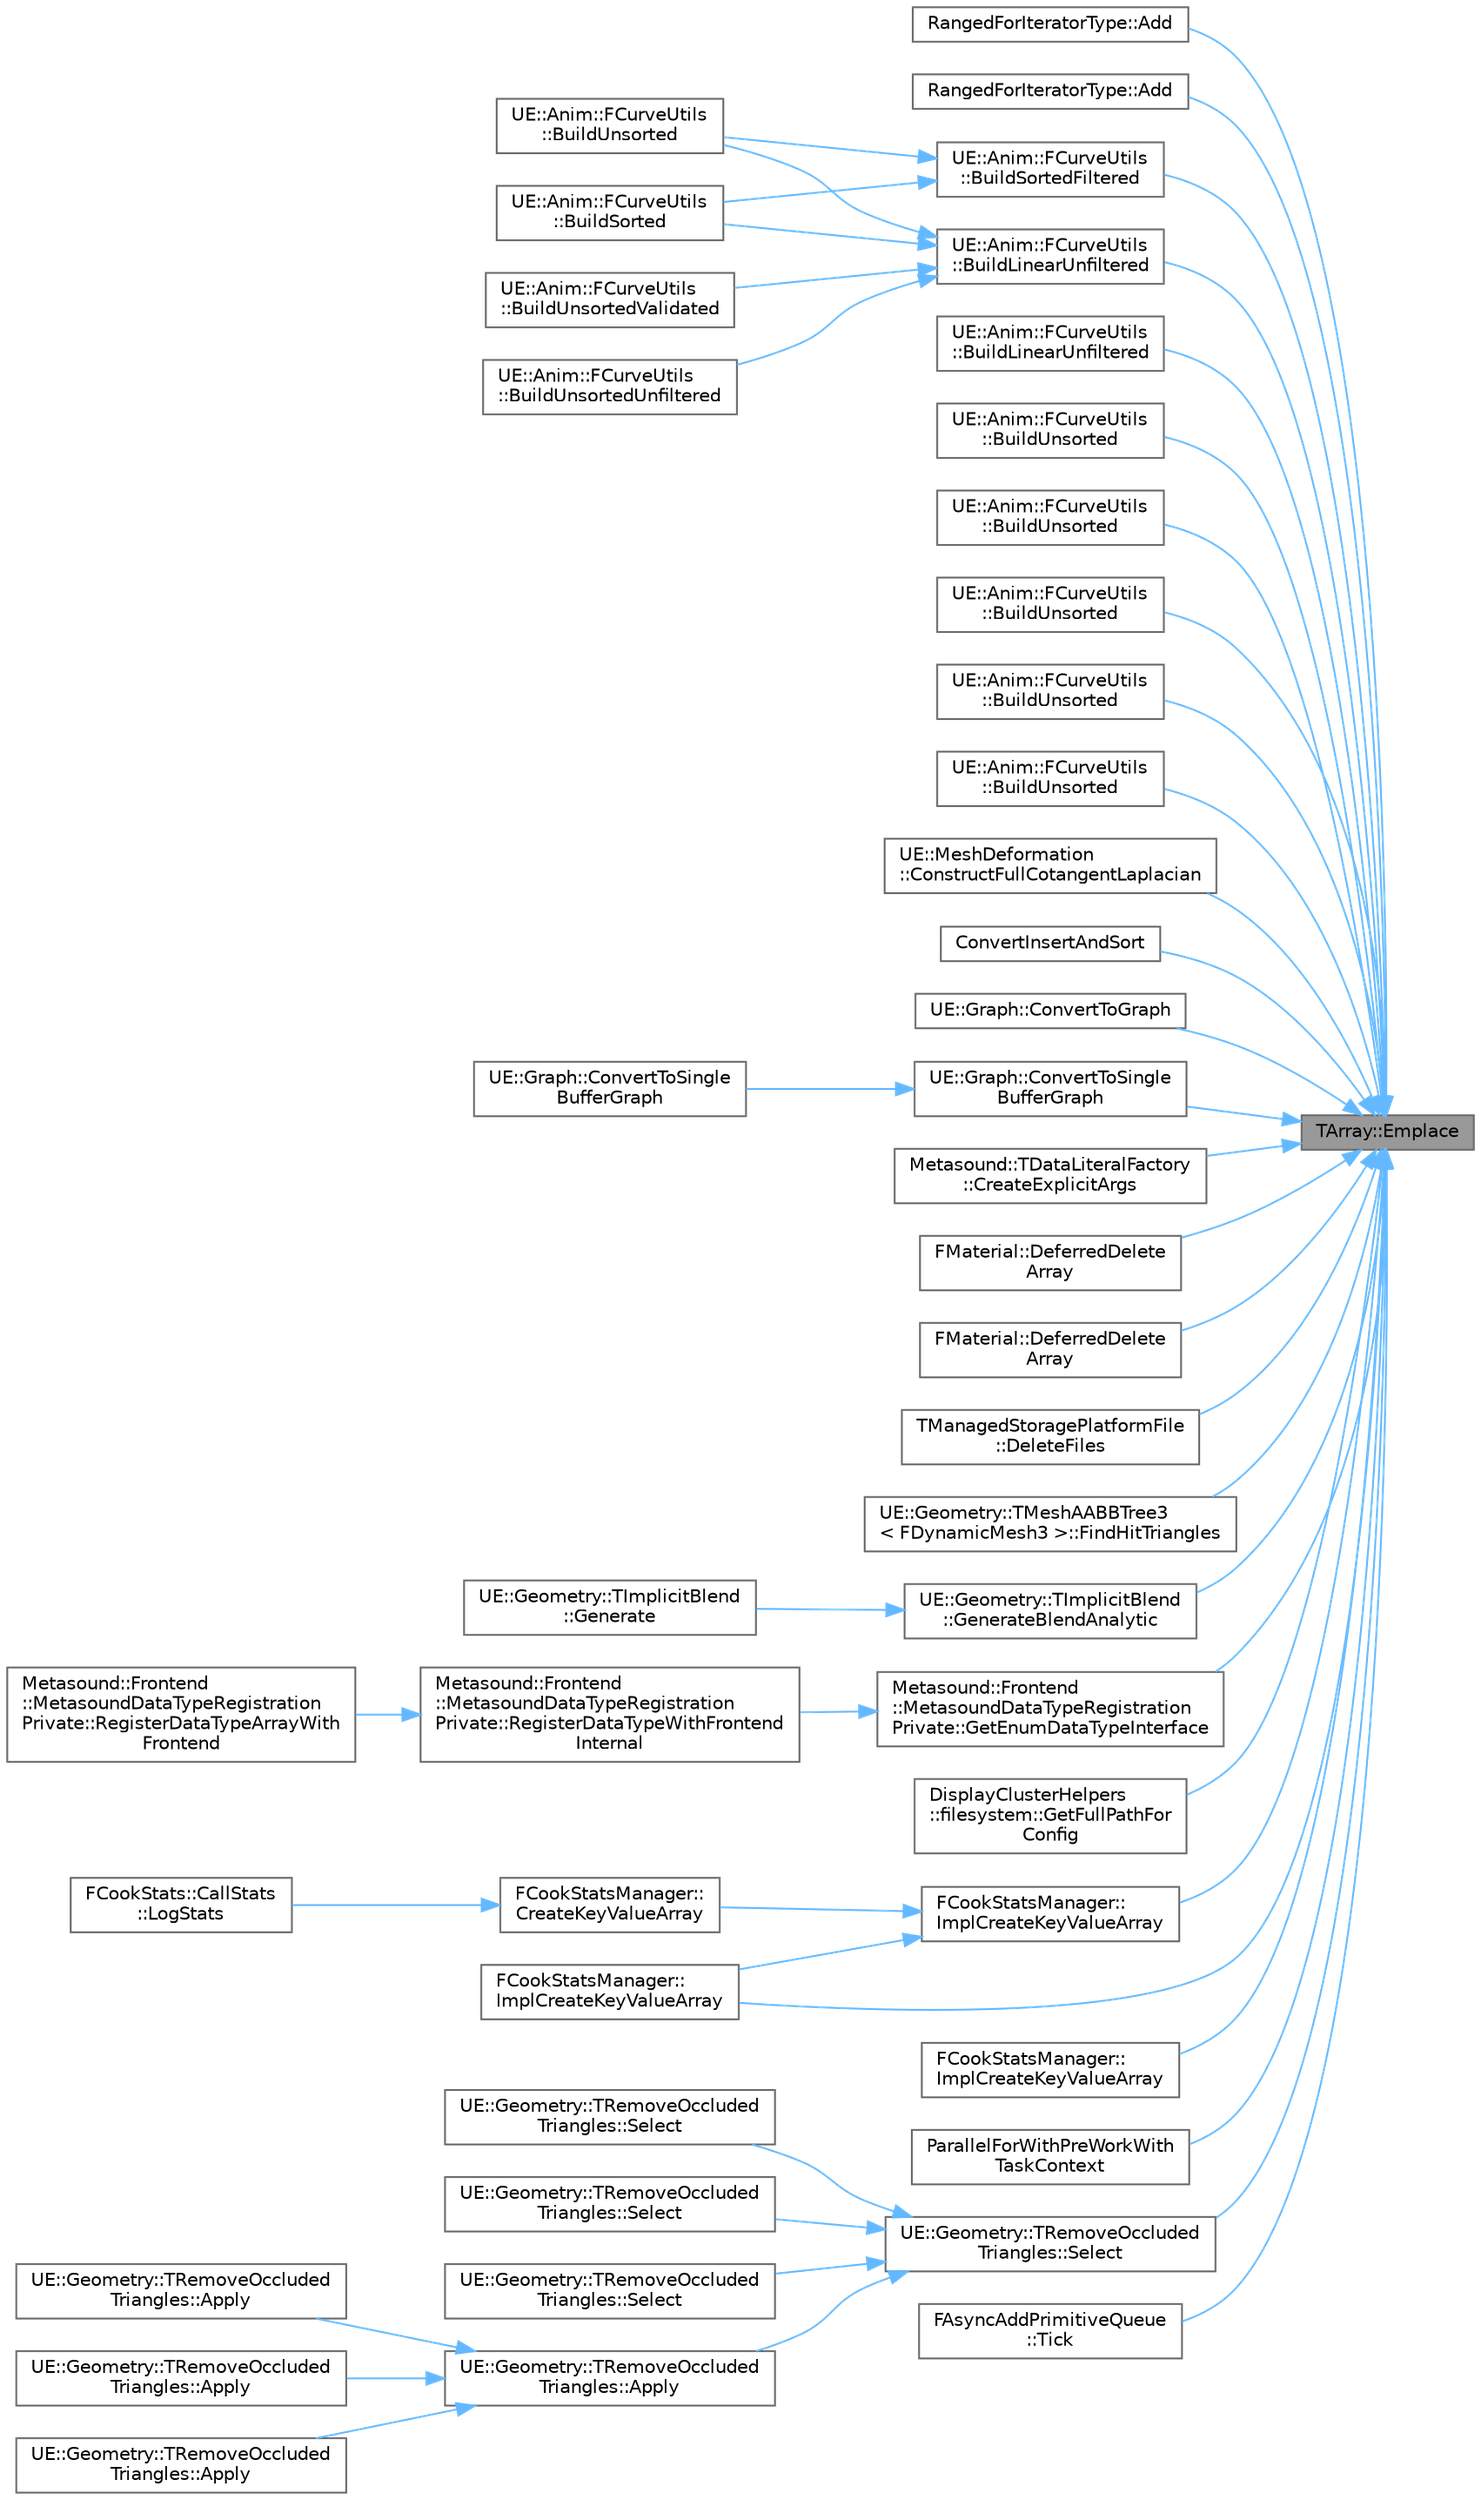 digraph "TArray::Emplace"
{
 // INTERACTIVE_SVG=YES
 // LATEX_PDF_SIZE
  bgcolor="transparent";
  edge [fontname=Helvetica,fontsize=10,labelfontname=Helvetica,labelfontsize=10];
  node [fontname=Helvetica,fontsize=10,shape=box,height=0.2,width=0.4];
  rankdir="RL";
  Node1 [id="Node000001",label="TArray::Emplace",height=0.2,width=0.4,color="gray40", fillcolor="grey60", style="filled", fontcolor="black",tooltip="Constructs a new item at the end of the array, possibly reallocating the whole array to fit."];
  Node1 -> Node2 [id="edge1_Node000001_Node000002",dir="back",color="steelblue1",style="solid",tooltip=" "];
  Node2 [id="Node000002",label="RangedForIteratorType::Add",height=0.2,width=0.4,color="grey40", fillcolor="white", style="filled",URL="$d4/d52/classTArray.html#ac2eb128d0c8d0350eaba22caccf01995",tooltip=" "];
  Node1 -> Node3 [id="edge2_Node000001_Node000003",dir="back",color="steelblue1",style="solid",tooltip=" "];
  Node3 [id="Node000003",label="RangedForIteratorType::Add",height=0.2,width=0.4,color="grey40", fillcolor="white", style="filled",URL="$d4/d52/classTArray.html#a94f6bf2bef04382fc79010abad57d823",tooltip=" "];
  Node1 -> Node4 [id="edge3_Node000001_Node000004",dir="back",color="steelblue1",style="solid",tooltip=" "];
  Node4 [id="Node000004",label="UE::Anim::FCurveUtils\l::BuildLinearUnfiltered",height=0.2,width=0.4,color="grey40", fillcolor="white", style="filled",URL="$d7/d7e/structUE_1_1Anim_1_1FCurveUtils.html#a0650b0c92ad44a33d137b6135943d621",tooltip=" "];
  Node4 -> Node5 [id="edge4_Node000004_Node000005",dir="back",color="steelblue1",style="solid",tooltip=" "];
  Node5 [id="Node000005",label="UE::Anim::FCurveUtils\l::BuildSorted",height=0.2,width=0.4,color="grey40", fillcolor="white", style="filled",URL="$d7/d7e/structUE_1_1Anim_1_1FCurveUtils.html#adfc5d61f31d62d6a324b0db8a50a5bd7",tooltip=" "];
  Node4 -> Node6 [id="edge5_Node000004_Node000006",dir="back",color="steelblue1",style="solid",tooltip=" "];
  Node6 [id="Node000006",label="UE::Anim::FCurveUtils\l::BuildUnsorted",height=0.2,width=0.4,color="grey40", fillcolor="white", style="filled",URL="$d7/d7e/structUE_1_1Anim_1_1FCurveUtils.html#a057de551fa386ad635d95cd05788b0b7",tooltip=" "];
  Node4 -> Node7 [id="edge6_Node000004_Node000007",dir="back",color="steelblue1",style="solid",tooltip=" "];
  Node7 [id="Node000007",label="UE::Anim::FCurveUtils\l::BuildUnsortedUnfiltered",height=0.2,width=0.4,color="grey40", fillcolor="white", style="filled",URL="$d7/d7e/structUE_1_1Anim_1_1FCurveUtils.html#a3de2de3f8cfa4aa305375f22e323d2dc",tooltip=" "];
  Node4 -> Node8 [id="edge7_Node000004_Node000008",dir="back",color="steelblue1",style="solid",tooltip=" "];
  Node8 [id="Node000008",label="UE::Anim::FCurveUtils\l::BuildUnsortedValidated",height=0.2,width=0.4,color="grey40", fillcolor="white", style="filled",URL="$d7/d7e/structUE_1_1Anim_1_1FCurveUtils.html#a2c7c895523bf25c37a4b93ee6dce7af8",tooltip=" "];
  Node1 -> Node9 [id="edge8_Node000001_Node000009",dir="back",color="steelblue1",style="solid",tooltip=" "];
  Node9 [id="Node000009",label="UE::Anim::FCurveUtils\l::BuildLinearUnfiltered",height=0.2,width=0.4,color="grey40", fillcolor="white", style="filled",URL="$d7/d7e/structUE_1_1Anim_1_1FCurveUtils.html#a4d95410603236046e692df24d77d9cf5",tooltip=" "];
  Node1 -> Node10 [id="edge9_Node000001_Node000010",dir="back",color="steelblue1",style="solid",tooltip=" "];
  Node10 [id="Node000010",label="UE::Anim::FCurveUtils\l::BuildSortedFiltered",height=0.2,width=0.4,color="grey40", fillcolor="white", style="filled",URL="$d7/d7e/structUE_1_1Anim_1_1FCurveUtils.html#a9bcdcbf2f740cf299d504e20bbe43791",tooltip=" "];
  Node10 -> Node5 [id="edge10_Node000010_Node000005",dir="back",color="steelblue1",style="solid",tooltip=" "];
  Node10 -> Node6 [id="edge11_Node000010_Node000006",dir="back",color="steelblue1",style="solid",tooltip=" "];
  Node1 -> Node11 [id="edge12_Node000001_Node000011",dir="back",color="steelblue1",style="solid",tooltip=" "];
  Node11 [id="Node000011",label="UE::Anim::FCurveUtils\l::BuildUnsorted",height=0.2,width=0.4,color="grey40", fillcolor="white", style="filled",URL="$d7/d7e/structUE_1_1Anim_1_1FCurveUtils.html#aaf5c3cd41a9354f83a3011f0b70fddaf",tooltip=" "];
  Node1 -> Node12 [id="edge13_Node000001_Node000012",dir="back",color="steelblue1",style="solid",tooltip=" "];
  Node12 [id="Node000012",label="UE::Anim::FCurveUtils\l::BuildUnsorted",height=0.2,width=0.4,color="grey40", fillcolor="white", style="filled",URL="$d7/d7e/structUE_1_1Anim_1_1FCurveUtils.html#a3125fa6b3f902bf2ce7d74a780d5121d",tooltip=" "];
  Node1 -> Node13 [id="edge14_Node000001_Node000013",dir="back",color="steelblue1",style="solid",tooltip=" "];
  Node13 [id="Node000013",label="UE::Anim::FCurveUtils\l::BuildUnsorted",height=0.2,width=0.4,color="grey40", fillcolor="white", style="filled",URL="$d7/d7e/structUE_1_1Anim_1_1FCurveUtils.html#a4b65df1423a5597018d9f501a090f5b0",tooltip=" "];
  Node1 -> Node14 [id="edge15_Node000001_Node000014",dir="back",color="steelblue1",style="solid",tooltip=" "];
  Node14 [id="Node000014",label="UE::Anim::FCurveUtils\l::BuildUnsorted",height=0.2,width=0.4,color="grey40", fillcolor="white", style="filled",URL="$d7/d7e/structUE_1_1Anim_1_1FCurveUtils.html#a4bc624cc91dd5f52e30da83c07bacebc",tooltip=" "];
  Node1 -> Node15 [id="edge16_Node000001_Node000015",dir="back",color="steelblue1",style="solid",tooltip=" "];
  Node15 [id="Node000015",label="UE::Anim::FCurveUtils\l::BuildUnsorted",height=0.2,width=0.4,color="grey40", fillcolor="white", style="filled",URL="$d7/d7e/structUE_1_1Anim_1_1FCurveUtils.html#a94d31cf384134e0e01cdd1ba5f38d14d",tooltip=" "];
  Node1 -> Node16 [id="edge17_Node000001_Node000016",dir="back",color="steelblue1",style="solid",tooltip=" "];
  Node16 [id="Node000016",label="UE::MeshDeformation\l::ConstructFullCotangentLaplacian",height=0.2,width=0.4,color="grey40", fillcolor="white", style="filled",URL="$da/df1/namespaceUE_1_1MeshDeformation.html#ae792924418f806431fc29afa28c3716f",tooltip="Construct sparse Cotangent Laplacian matrix."];
  Node1 -> Node17 [id="edge18_Node000001_Node000017",dir="back",color="steelblue1",style="solid",tooltip=" "];
  Node17 [id="Node000017",label="ConvertInsertAndSort",height=0.2,width=0.4,color="grey40", fillcolor="white", style="filled",URL="$dd/dba/MovieSceneFrameMigration_8h.html#a182fa5c077f257e5035c5ecd287a395c",tooltip="Set the value at the specified time and index into the arrays, sorted and converted to frame numbers ..."];
  Node1 -> Node18 [id="edge19_Node000001_Node000018",dir="back",color="steelblue1",style="solid",tooltip=" "];
  Node18 [id="Node000018",label="UE::Graph::ConvertToGraph",height=0.2,width=0.4,color="grey40", fillcolor="white", style="filled",URL="$d3/d33/namespaceUE_1_1Graph.html#aa5c899f112dccf29af8f5200170f4661",tooltip="Convert an array of Keys and a function that returns the directed edges from each Key into the Normal..."];
  Node1 -> Node19 [id="edge20_Node000001_Node000019",dir="back",color="steelblue1",style="solid",tooltip=" "];
  Node19 [id="Node000019",label="UE::Graph::ConvertToSingle\lBufferGraph",height=0.2,width=0.4,color="grey40", fillcolor="white", style="filled",URL="$d3/d33/namespaceUE_1_1Graph.html#a0c4b13297a2a105503251c7823db9b1b",tooltip="Convert an array of separately allocated edge ranges into a single buffer shared by all vertices and ..."];
  Node19 -> Node20 [id="edge21_Node000019_Node000020",dir="back",color="steelblue1",style="solid",tooltip=" "];
  Node20 [id="Node000020",label="UE::Graph::ConvertToSingle\lBufferGraph",height=0.2,width=0.4,color="grey40", fillcolor="white", style="filled",URL="$d3/d33/namespaceUE_1_1Graph.html#af04cbc9cc91d5586d63f409047700e4d",tooltip="Convert an array of separately allocated edge ranges into a single buffer shared by all vertices and ..."];
  Node1 -> Node21 [id="edge22_Node000001_Node000021",dir="back",color="steelblue1",style="solid",tooltip=" "];
  Node21 [id="Node000021",label="Metasound::TDataLiteralFactory\l::CreateExplicitArgs",height=0.2,width=0.4,color="grey40", fillcolor="white", style="filled",URL="$d4/d30/structMetasound_1_1TDataLiteralFactory.html#a9436a826fcb0b3656495852276c8abc1",tooltip="Create the object using only constructors which utilize the InLiteral."];
  Node1 -> Node22 [id="edge23_Node000001_Node000022",dir="back",color="steelblue1",style="solid",tooltip=" "];
  Node22 [id="Node000022",label="FMaterial::DeferredDelete\lArray",height=0.2,width=0.4,color="grey40", fillcolor="white", style="filled",URL="$db/d78/classFMaterial.html#aedf4668bb2d6d34af854511c1c693d57",tooltip=" "];
  Node1 -> Node23 [id="edge24_Node000001_Node000023",dir="back",color="steelblue1",style="solid",tooltip=" "];
  Node23 [id="Node000023",label="FMaterial::DeferredDelete\lArray",height=0.2,width=0.4,color="grey40", fillcolor="white", style="filled",URL="$db/d78/classFMaterial.html#aa4af1c664b79253a03638e9081f8233b",tooltip=" "];
  Node1 -> Node24 [id="edge25_Node000001_Node000024",dir="back",color="steelblue1",style="solid",tooltip=" "];
  Node24 [id="Node000024",label="TManagedStoragePlatformFile\l::DeleteFiles",height=0.2,width=0.4,color="grey40", fillcolor="white", style="filled",URL="$dd/d11/classTManagedStoragePlatformFile.html#a84f57f838858e5efce621cfe99c3cf60",tooltip=" "];
  Node1 -> Node25 [id="edge26_Node000001_Node000025",dir="back",color="steelblue1",style="solid",tooltip=" "];
  Node25 [id="Node000025",label="UE::Geometry::TMeshAABBTree3\l\< FDynamicMesh3 \>::FindHitTriangles",height=0.2,width=0.4,color="grey40", fillcolor="white", style="filled",URL="$dc/dc1/classUE_1_1Geometry_1_1TMeshAABBTree3.html#a4aabb24b2015049a7ce38b22d70d4f9f",tooltip=" "];
  Node1 -> Node26 [id="edge27_Node000001_Node000026",dir="back",color="steelblue1",style="solid",tooltip=" "];
  Node26 [id="Node000026",label="UE::Geometry::TImplicitBlend\l::GenerateBlendAnalytic",height=0.2,width=0.4,color="grey40", fillcolor="white", style="filled",URL="$d8/de6/classUE_1_1Geometry_1_1TImplicitBlend.html#abdce72be26126d5ded02fe7e29832f77",tooltip=" "];
  Node26 -> Node27 [id="edge28_Node000026_Node000027",dir="back",color="steelblue1",style="solid",tooltip=" "];
  Node27 [id="Node000027",label="UE::Geometry::TImplicitBlend\l::Generate",height=0.2,width=0.4,color="grey40", fillcolor="white", style="filled",URL="$d8/de6/classUE_1_1Geometry_1_1TImplicitBlend.html#a0ba1237734b4599aab6226b76ccf45cc",tooltip=" "];
  Node1 -> Node28 [id="edge29_Node000001_Node000028",dir="back",color="steelblue1",style="solid",tooltip=" "];
  Node28 [id="Node000028",label="Metasound::Frontend\l::MetasoundDataTypeRegistration\lPrivate::GetEnumDataTypeInterface",height=0.2,width=0.4,color="grey40", fillcolor="white", style="filled",URL="$db/d33/namespaceMetasound_1_1Frontend_1_1MetasoundDataTypeRegistrationPrivate.html#af3e7bc352d61d90e995a99a7bd98bef9",tooltip="Returns an IEnumDataTypeInterface pointer for the data type."];
  Node28 -> Node29 [id="edge30_Node000028_Node000029",dir="back",color="steelblue1",style="solid",tooltip=" "];
  Node29 [id="Node000029",label="Metasound::Frontend\l::MetasoundDataTypeRegistration\lPrivate::RegisterDataTypeWithFrontend\lInternal",height=0.2,width=0.4,color="grey40", fillcolor="white", style="filled",URL="$db/d33/namespaceMetasound_1_1Frontend_1_1MetasoundDataTypeRegistrationPrivate.html#ad2150ac5f95a74ee46e1bde4b05ba373",tooltip="Registers a data type with the MetaSound Frontend."];
  Node29 -> Node30 [id="edge31_Node000029_Node000030",dir="back",color="steelblue1",style="solid",tooltip=" "];
  Node30 [id="Node000030",label="Metasound::Frontend\l::MetasoundDataTypeRegistration\lPrivate::RegisterDataTypeArrayWith\lFrontend",height=0.2,width=0.4,color="grey40", fillcolor="white", style="filled",URL="$db/d33/namespaceMetasound_1_1Frontend_1_1MetasoundDataTypeRegistrationPrivate.html#a3887d9364b83a1031ad743c16652a912",tooltip="Registers an array of a data type with the MetaSound Frontend."];
  Node1 -> Node31 [id="edge32_Node000001_Node000031",dir="back",color="steelblue1",style="solid",tooltip=" "];
  Node31 [id="Node000031",label="DisplayClusterHelpers\l::filesystem::GetFullPathFor\lConfig",height=0.2,width=0.4,color="grey40", fillcolor="white", style="filled",URL="$d0/d2f/namespaceDisplayClusterHelpers_1_1filesystem.html#a7340ec81907fae4d783a58a8ae63aea6",tooltip=" "];
  Node1 -> Node32 [id="edge33_Node000001_Node000032",dir="back",color="steelblue1",style="solid",tooltip=" "];
  Node32 [id="Node000032",label="FCookStatsManager::\lImplCreateKeyValueArray",height=0.2,width=0.4,color="grey40", fillcolor="white", style="filled",URL="$dd/d3c/classFCookStatsManager.html#a46a225214e961a259b2c8107c2e1604c",tooltip=" "];
  Node32 -> Node33 [id="edge34_Node000032_Node000033",dir="back",color="steelblue1",style="solid",tooltip=" "];
  Node33 [id="Node000033",label="FCookStatsManager::\lCreateKeyValueArray",height=0.2,width=0.4,color="grey40", fillcolor="white", style="filled",URL="$dd/d3c/classFCookStatsManager.html#ac7edc21e2927a647262b1c6ba319d016",tooltip="Helper to create an array of KeyValues using a single expression."];
  Node33 -> Node34 [id="edge35_Node000033_Node000034",dir="back",color="steelblue1",style="solid",tooltip=" "];
  Node34 [id="Node000034",label="FCookStats::CallStats\l::LogStats",height=0.2,width=0.4,color="grey40", fillcolor="white", style="filled",URL="$dc/d72/structFCookStats_1_1CallStats.html#a47713bdab79954e5989c8cb59168b8c8",tooltip="Used to log the instance in a common way."];
  Node32 -> Node35 [id="edge36_Node000032_Node000035",dir="back",color="steelblue1",style="solid",tooltip=" "];
  Node35 [id="Node000035",label="FCookStatsManager::\lImplCreateKeyValueArray",height=0.2,width=0.4,color="grey40", fillcolor="white", style="filled",URL="$dd/d3c/classFCookStatsManager.html#acf579f14d0935e4d9def390c5d340779",tooltip=" "];
  Node1 -> Node36 [id="edge37_Node000001_Node000036",dir="back",color="steelblue1",style="solid",tooltip=" "];
  Node36 [id="Node000036",label="FCookStatsManager::\lImplCreateKeyValueArray",height=0.2,width=0.4,color="grey40", fillcolor="white", style="filled",URL="$dd/d3c/classFCookStatsManager.html#a00c7eb48b407b3e2e83053769a84b47d",tooltip=" "];
  Node1 -> Node35 [id="edge38_Node000001_Node000035",dir="back",color="steelblue1",style="solid",tooltip=" "];
  Node1 -> Node37 [id="edge39_Node000001_Node000037",dir="back",color="steelblue1",style="solid",tooltip=" "];
  Node37 [id="Node000037",label="ParallelForWithPreWorkWith\lTaskContext",height=0.2,width=0.4,color="grey40", fillcolor="white", style="filled",URL="$d2/da1/ParallelFor_8h.html#a20a62c4f7f05d2da6ffe59cc0ce3ae3d",tooltip="General purpose parallel for that uses the taskgraph."];
  Node1 -> Node38 [id="edge40_Node000001_Node000038",dir="back",color="steelblue1",style="solid",tooltip=" "];
  Node38 [id="Node000038",label="UE::Geometry::TRemoveOccluded\lTriangles::Select",height=0.2,width=0.4,color="grey40", fillcolor="white", style="filled",URL="$d6/d0d/classUE_1_1Geometry_1_1TRemoveOccludedTriangles.html#a600c6c9490e4159c83aff93883b85c79",tooltip="Select the occluded triangles, considering the given occluder AABB trees (which may represent more ge..."];
  Node38 -> Node39 [id="edge41_Node000038_Node000039",dir="back",color="steelblue1",style="solid",tooltip=" "];
  Node39 [id="Node000039",label="UE::Geometry::TRemoveOccluded\lTriangles::Apply",height=0.2,width=0.4,color="grey40", fillcolor="white", style="filled",URL="$d6/d0d/classUE_1_1Geometry_1_1TRemoveOccludedTriangles.html#a4ee217f021a7c0b6336c1d75221d250d",tooltip="Remove the occluded triangles, considering the given occluder AABB trees (which may represent more ge..."];
  Node39 -> Node40 [id="edge42_Node000039_Node000040",dir="back",color="steelblue1",style="solid",tooltip=" "];
  Node40 [id="Node000040",label="UE::Geometry::TRemoveOccluded\lTriangles::Apply",height=0.2,width=0.4,color="grey40", fillcolor="white", style="filled",URL="$d6/d0d/classUE_1_1Geometry_1_1TRemoveOccludedTriangles.html#a7ab08d14164e16ff0217fa3e3da2a75d",tooltip="Remove the occluded triangles – single instance case w/out precomputed winding tree."];
  Node39 -> Node41 [id="edge43_Node000039_Node000041",dir="back",color="steelblue1",style="solid",tooltip=" "];
  Node41 [id="Node000041",label="UE::Geometry::TRemoveOccluded\lTriangles::Apply",height=0.2,width=0.4,color="grey40", fillcolor="white", style="filled",URL="$d6/d0d/classUE_1_1Geometry_1_1TRemoveOccludedTriangles.html#ad55212590e033b62a4a597812d28ebc3",tooltip="Remove the occluded triangles – single instance case."];
  Node39 -> Node42 [id="edge44_Node000039_Node000042",dir="back",color="steelblue1",style="solid",tooltip=" "];
  Node42 [id="Node000042",label="UE::Geometry::TRemoveOccluded\lTriangles::Apply",height=0.2,width=0.4,color="grey40", fillcolor="white", style="filled",URL="$d6/d0d/classUE_1_1Geometry_1_1TRemoveOccludedTriangles.html#a000bb89726c01e1ed10a981988dad276",tooltip="Remove the occluded triangles, considering the given occluder AABB tree (which may represent more geo..."];
  Node38 -> Node43 [id="edge45_Node000038_Node000043",dir="back",color="steelblue1",style="solid",tooltip=" "];
  Node43 [id="Node000043",label="UE::Geometry::TRemoveOccluded\lTriangles::Select",height=0.2,width=0.4,color="grey40", fillcolor="white", style="filled",URL="$d6/d0d/classUE_1_1Geometry_1_1TRemoveOccludedTriangles.html#afc6fa9189f89ea3c735c00d58730a9c5",tooltip="Select the occluded triangles – single instance case w/out precomputed winding tree."];
  Node38 -> Node44 [id="edge46_Node000038_Node000044",dir="back",color="steelblue1",style="solid",tooltip=" "];
  Node44 [id="Node000044",label="UE::Geometry::TRemoveOccluded\lTriangles::Select",height=0.2,width=0.4,color="grey40", fillcolor="white", style="filled",URL="$d6/d0d/classUE_1_1Geometry_1_1TRemoveOccludedTriangles.html#a2938d58334601a054cd794b06bde6856",tooltip="Select the occluded triangles – single instance case."];
  Node38 -> Node45 [id="edge47_Node000038_Node000045",dir="back",color="steelblue1",style="solid",tooltip=" "];
  Node45 [id="Node000045",label="UE::Geometry::TRemoveOccluded\lTriangles::Select",height=0.2,width=0.4,color="grey40", fillcolor="white", style="filled",URL="$d6/d0d/classUE_1_1Geometry_1_1TRemoveOccludedTriangles.html#ae37e4648b1042b58c96c63b887fa3317",tooltip="Select the occluded triangles, considering the given occluder AABB tree (which may represent more geo..."];
  Node1 -> Node46 [id="edge48_Node000001_Node000046",dir="back",color="steelblue1",style="solid",tooltip=" "];
  Node46 [id="Node000046",label="FAsyncAddPrimitiveQueue\l::Tick",height=0.2,width=0.4,color="grey40", fillcolor="white", style="filled",URL="$d7/dd3/structFAsyncAddPrimitiveQueue.html#adabdaed83bec7306351c79c22091586b",tooltip=" "];
}
